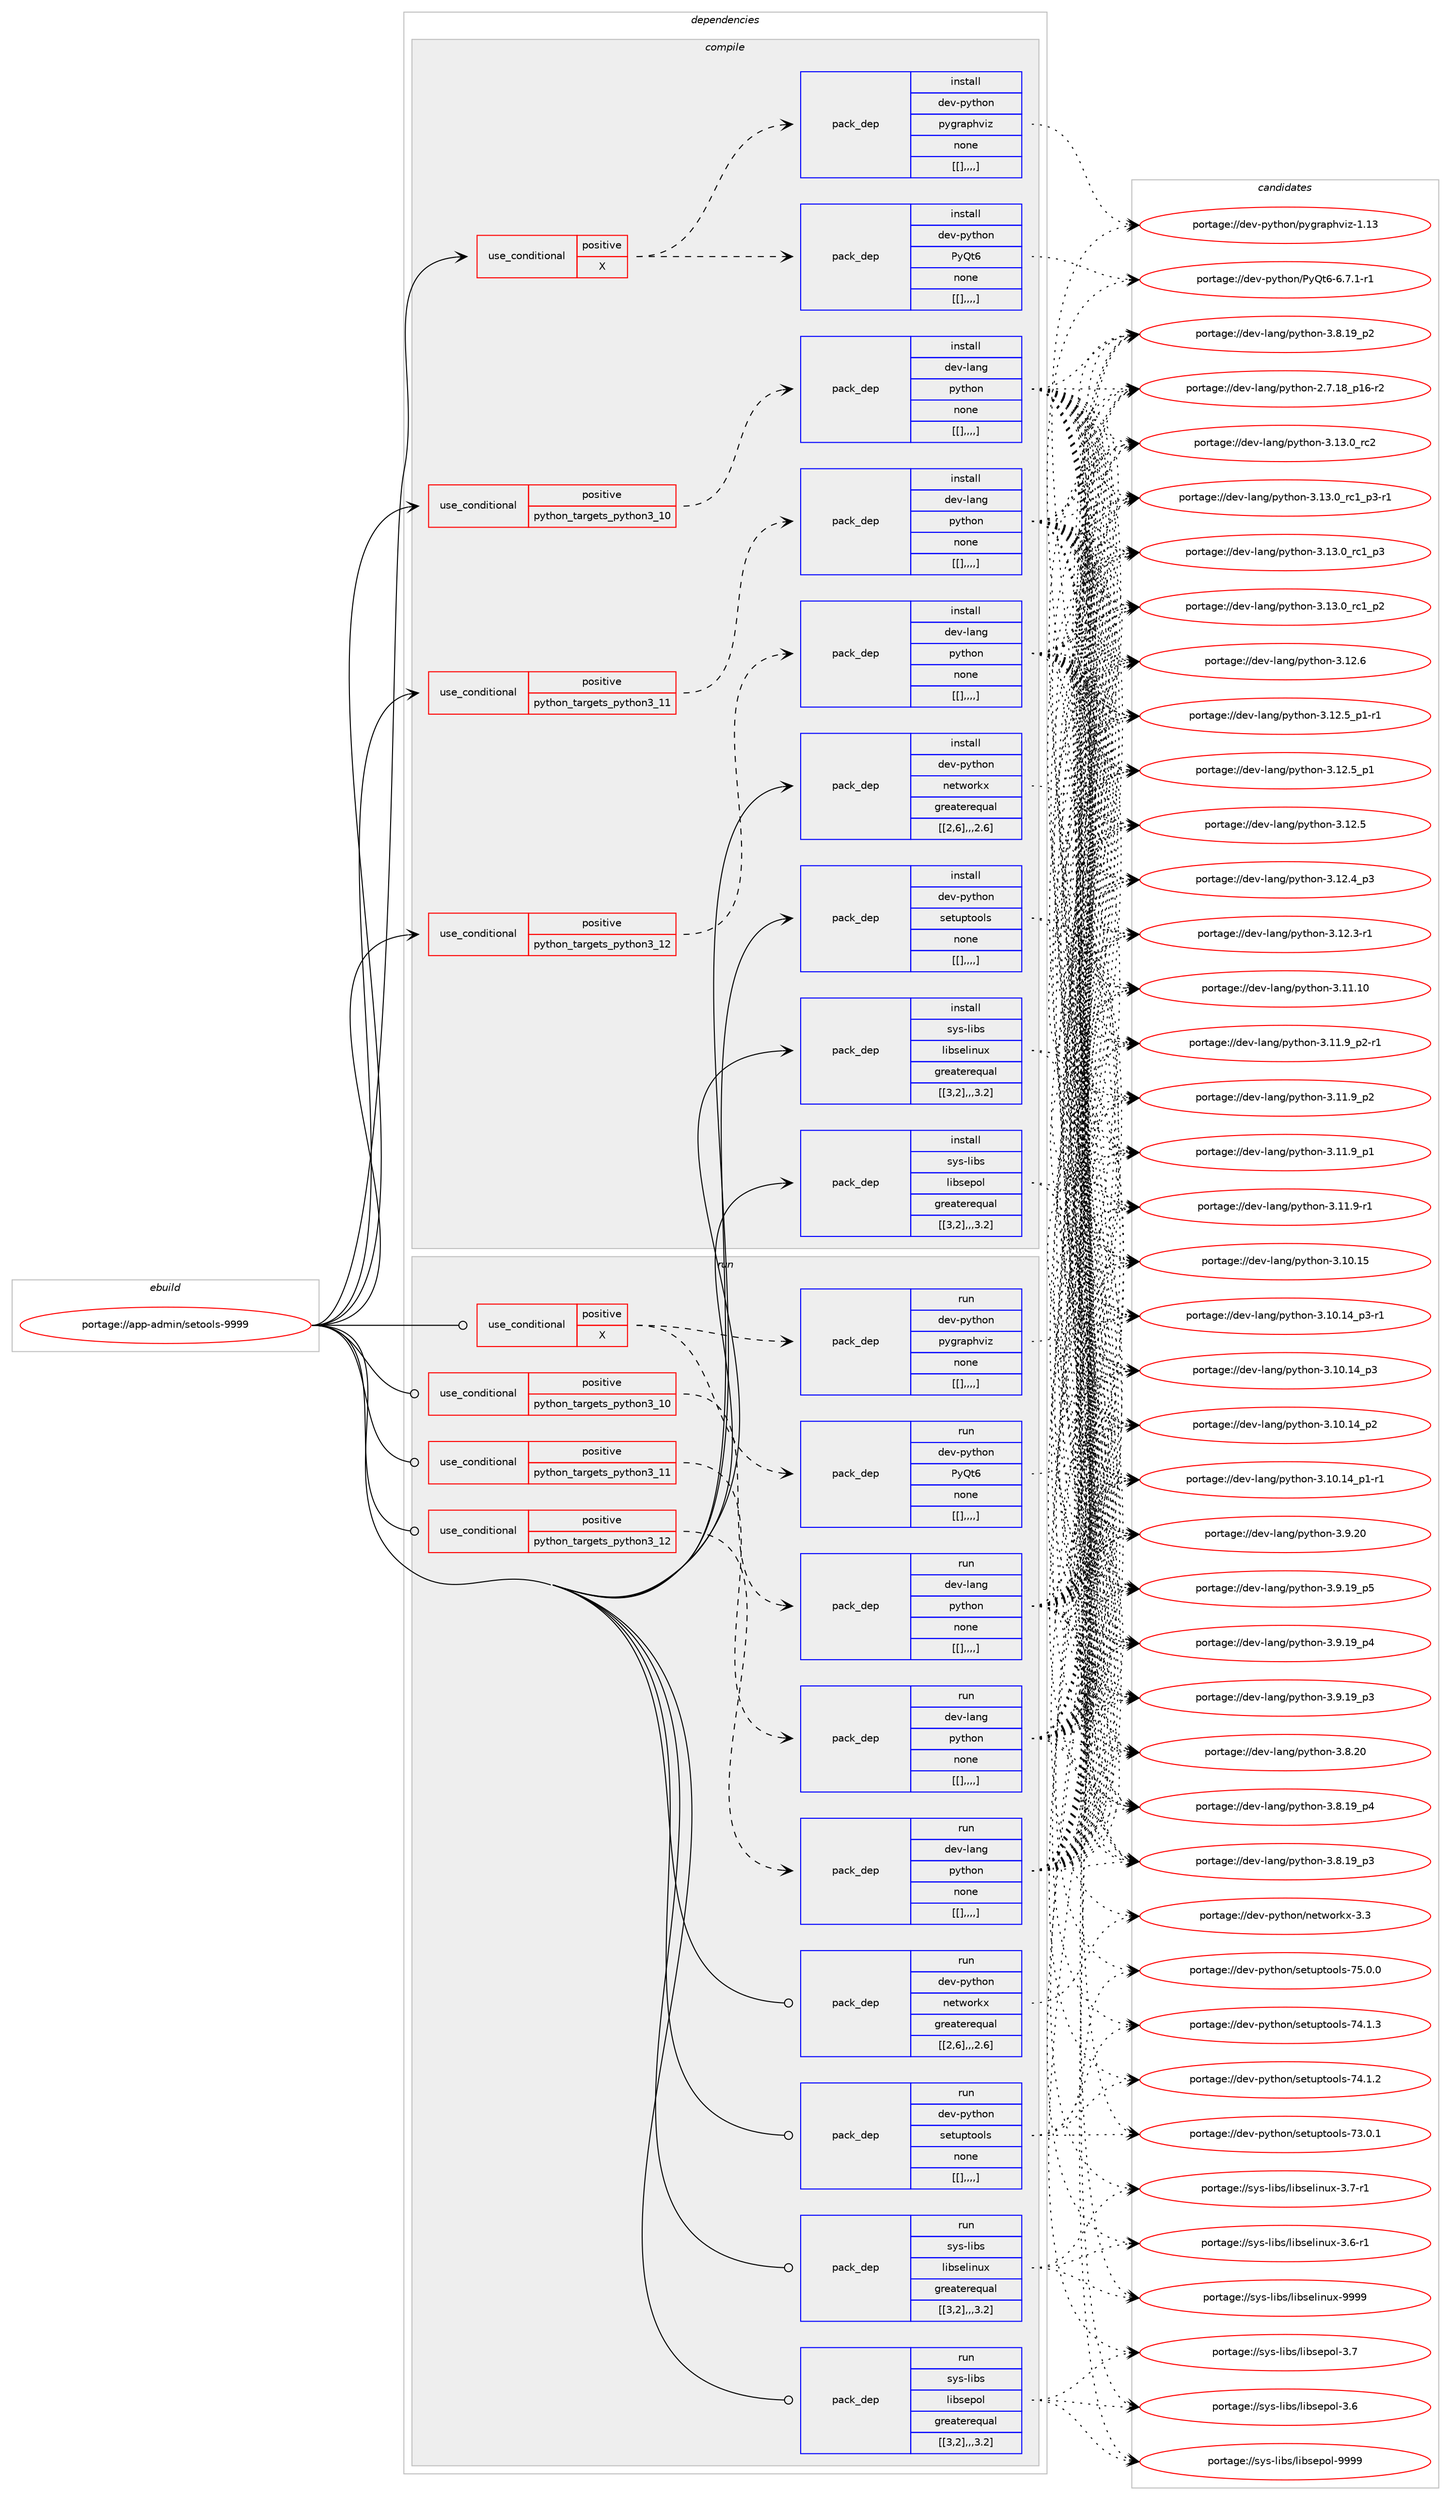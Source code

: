 digraph prolog {

# *************
# Graph options
# *************

newrank=true;
concentrate=true;
compound=true;
graph [rankdir=LR,fontname=Helvetica,fontsize=10,ranksep=1.5];#, ranksep=2.5, nodesep=0.2];
edge  [arrowhead=vee];
node  [fontname=Helvetica,fontsize=10];

# **********
# The ebuild
# **********

subgraph cluster_leftcol {
color=gray;
label=<<i>ebuild</i>>;
id [label="portage://app-admin/setools-9999", color=red, width=4, href="../app-admin/setools-9999.svg"];
}

# ****************
# The dependencies
# ****************

subgraph cluster_midcol {
color=gray;
label=<<i>dependencies</i>>;
subgraph cluster_compile {
fillcolor="#eeeeee";
style=filled;
label=<<i>compile</i>>;
subgraph cond1426 {
dependency5426 [label=<<TABLE BORDER="0" CELLBORDER="1" CELLSPACING="0" CELLPADDING="4"><TR><TD ROWSPAN="3" CELLPADDING="10">use_conditional</TD></TR><TR><TD>positive</TD></TR><TR><TD>X</TD></TR></TABLE>>, shape=none, color=red];
subgraph pack3981 {
dependency5427 [label=<<TABLE BORDER="0" CELLBORDER="1" CELLSPACING="0" CELLPADDING="4" WIDTH="220"><TR><TD ROWSPAN="6" CELLPADDING="30">pack_dep</TD></TR><TR><TD WIDTH="110">install</TD></TR><TR><TD>dev-python</TD></TR><TR><TD>PyQt6</TD></TR><TR><TD>none</TD></TR><TR><TD>[[],,,,]</TD></TR></TABLE>>, shape=none, color=blue];
}
dependency5426:e -> dependency5427:w [weight=20,style="dashed",arrowhead="vee"];
subgraph pack3982 {
dependency5428 [label=<<TABLE BORDER="0" CELLBORDER="1" CELLSPACING="0" CELLPADDING="4" WIDTH="220"><TR><TD ROWSPAN="6" CELLPADDING="30">pack_dep</TD></TR><TR><TD WIDTH="110">install</TD></TR><TR><TD>dev-python</TD></TR><TR><TD>pygraphviz</TD></TR><TR><TD>none</TD></TR><TR><TD>[[],,,,]</TD></TR></TABLE>>, shape=none, color=blue];
}
dependency5426:e -> dependency5428:w [weight=20,style="dashed",arrowhead="vee"];
}
id:e -> dependency5426:w [weight=20,style="solid",arrowhead="vee"];
subgraph cond1427 {
dependency5429 [label=<<TABLE BORDER="0" CELLBORDER="1" CELLSPACING="0" CELLPADDING="4"><TR><TD ROWSPAN="3" CELLPADDING="10">use_conditional</TD></TR><TR><TD>positive</TD></TR><TR><TD>python_targets_python3_10</TD></TR></TABLE>>, shape=none, color=red];
subgraph pack3983 {
dependency5430 [label=<<TABLE BORDER="0" CELLBORDER="1" CELLSPACING="0" CELLPADDING="4" WIDTH="220"><TR><TD ROWSPAN="6" CELLPADDING="30">pack_dep</TD></TR><TR><TD WIDTH="110">install</TD></TR><TR><TD>dev-lang</TD></TR><TR><TD>python</TD></TR><TR><TD>none</TD></TR><TR><TD>[[],,,,]</TD></TR></TABLE>>, shape=none, color=blue];
}
dependency5429:e -> dependency5430:w [weight=20,style="dashed",arrowhead="vee"];
}
id:e -> dependency5429:w [weight=20,style="solid",arrowhead="vee"];
subgraph cond1428 {
dependency5431 [label=<<TABLE BORDER="0" CELLBORDER="1" CELLSPACING="0" CELLPADDING="4"><TR><TD ROWSPAN="3" CELLPADDING="10">use_conditional</TD></TR><TR><TD>positive</TD></TR><TR><TD>python_targets_python3_11</TD></TR></TABLE>>, shape=none, color=red];
subgraph pack3984 {
dependency5432 [label=<<TABLE BORDER="0" CELLBORDER="1" CELLSPACING="0" CELLPADDING="4" WIDTH="220"><TR><TD ROWSPAN="6" CELLPADDING="30">pack_dep</TD></TR><TR><TD WIDTH="110">install</TD></TR><TR><TD>dev-lang</TD></TR><TR><TD>python</TD></TR><TR><TD>none</TD></TR><TR><TD>[[],,,,]</TD></TR></TABLE>>, shape=none, color=blue];
}
dependency5431:e -> dependency5432:w [weight=20,style="dashed",arrowhead="vee"];
}
id:e -> dependency5431:w [weight=20,style="solid",arrowhead="vee"];
subgraph cond1429 {
dependency5433 [label=<<TABLE BORDER="0" CELLBORDER="1" CELLSPACING="0" CELLPADDING="4"><TR><TD ROWSPAN="3" CELLPADDING="10">use_conditional</TD></TR><TR><TD>positive</TD></TR><TR><TD>python_targets_python3_12</TD></TR></TABLE>>, shape=none, color=red];
subgraph pack3985 {
dependency5434 [label=<<TABLE BORDER="0" CELLBORDER="1" CELLSPACING="0" CELLPADDING="4" WIDTH="220"><TR><TD ROWSPAN="6" CELLPADDING="30">pack_dep</TD></TR><TR><TD WIDTH="110">install</TD></TR><TR><TD>dev-lang</TD></TR><TR><TD>python</TD></TR><TR><TD>none</TD></TR><TR><TD>[[],,,,]</TD></TR></TABLE>>, shape=none, color=blue];
}
dependency5433:e -> dependency5434:w [weight=20,style="dashed",arrowhead="vee"];
}
id:e -> dependency5433:w [weight=20,style="solid",arrowhead="vee"];
subgraph pack3986 {
dependency5435 [label=<<TABLE BORDER="0" CELLBORDER="1" CELLSPACING="0" CELLPADDING="4" WIDTH="220"><TR><TD ROWSPAN="6" CELLPADDING="30">pack_dep</TD></TR><TR><TD WIDTH="110">install</TD></TR><TR><TD>dev-python</TD></TR><TR><TD>networkx</TD></TR><TR><TD>greaterequal</TD></TR><TR><TD>[[2,6],,,2.6]</TD></TR></TABLE>>, shape=none, color=blue];
}
id:e -> dependency5435:w [weight=20,style="solid",arrowhead="vee"];
subgraph pack3987 {
dependency5436 [label=<<TABLE BORDER="0" CELLBORDER="1" CELLSPACING="0" CELLPADDING="4" WIDTH="220"><TR><TD ROWSPAN="6" CELLPADDING="30">pack_dep</TD></TR><TR><TD WIDTH="110">install</TD></TR><TR><TD>dev-python</TD></TR><TR><TD>setuptools</TD></TR><TR><TD>none</TD></TR><TR><TD>[[],,,,]</TD></TR></TABLE>>, shape=none, color=blue];
}
id:e -> dependency5436:w [weight=20,style="solid",arrowhead="vee"];
subgraph pack3988 {
dependency5437 [label=<<TABLE BORDER="0" CELLBORDER="1" CELLSPACING="0" CELLPADDING="4" WIDTH="220"><TR><TD ROWSPAN="6" CELLPADDING="30">pack_dep</TD></TR><TR><TD WIDTH="110">install</TD></TR><TR><TD>sys-libs</TD></TR><TR><TD>libselinux</TD></TR><TR><TD>greaterequal</TD></TR><TR><TD>[[3,2],,,3.2]</TD></TR></TABLE>>, shape=none, color=blue];
}
id:e -> dependency5437:w [weight=20,style="solid",arrowhead="vee"];
subgraph pack3989 {
dependency5438 [label=<<TABLE BORDER="0" CELLBORDER="1" CELLSPACING="0" CELLPADDING="4" WIDTH="220"><TR><TD ROWSPAN="6" CELLPADDING="30">pack_dep</TD></TR><TR><TD WIDTH="110">install</TD></TR><TR><TD>sys-libs</TD></TR><TR><TD>libsepol</TD></TR><TR><TD>greaterequal</TD></TR><TR><TD>[[3,2],,,3.2]</TD></TR></TABLE>>, shape=none, color=blue];
}
id:e -> dependency5438:w [weight=20,style="solid",arrowhead="vee"];
}
subgraph cluster_compileandrun {
fillcolor="#eeeeee";
style=filled;
label=<<i>compile and run</i>>;
}
subgraph cluster_run {
fillcolor="#eeeeee";
style=filled;
label=<<i>run</i>>;
subgraph cond1430 {
dependency5439 [label=<<TABLE BORDER="0" CELLBORDER="1" CELLSPACING="0" CELLPADDING="4"><TR><TD ROWSPAN="3" CELLPADDING="10">use_conditional</TD></TR><TR><TD>positive</TD></TR><TR><TD>X</TD></TR></TABLE>>, shape=none, color=red];
subgraph pack3990 {
dependency5440 [label=<<TABLE BORDER="0" CELLBORDER="1" CELLSPACING="0" CELLPADDING="4" WIDTH="220"><TR><TD ROWSPAN="6" CELLPADDING="30">pack_dep</TD></TR><TR><TD WIDTH="110">run</TD></TR><TR><TD>dev-python</TD></TR><TR><TD>PyQt6</TD></TR><TR><TD>none</TD></TR><TR><TD>[[],,,,]</TD></TR></TABLE>>, shape=none, color=blue];
}
dependency5439:e -> dependency5440:w [weight=20,style="dashed",arrowhead="vee"];
subgraph pack3991 {
dependency5441 [label=<<TABLE BORDER="0" CELLBORDER="1" CELLSPACING="0" CELLPADDING="4" WIDTH="220"><TR><TD ROWSPAN="6" CELLPADDING="30">pack_dep</TD></TR><TR><TD WIDTH="110">run</TD></TR><TR><TD>dev-python</TD></TR><TR><TD>pygraphviz</TD></TR><TR><TD>none</TD></TR><TR><TD>[[],,,,]</TD></TR></TABLE>>, shape=none, color=blue];
}
dependency5439:e -> dependency5441:w [weight=20,style="dashed",arrowhead="vee"];
}
id:e -> dependency5439:w [weight=20,style="solid",arrowhead="odot"];
subgraph cond1431 {
dependency5442 [label=<<TABLE BORDER="0" CELLBORDER="1" CELLSPACING="0" CELLPADDING="4"><TR><TD ROWSPAN="3" CELLPADDING="10">use_conditional</TD></TR><TR><TD>positive</TD></TR><TR><TD>python_targets_python3_10</TD></TR></TABLE>>, shape=none, color=red];
subgraph pack3992 {
dependency5443 [label=<<TABLE BORDER="0" CELLBORDER="1" CELLSPACING="0" CELLPADDING="4" WIDTH="220"><TR><TD ROWSPAN="6" CELLPADDING="30">pack_dep</TD></TR><TR><TD WIDTH="110">run</TD></TR><TR><TD>dev-lang</TD></TR><TR><TD>python</TD></TR><TR><TD>none</TD></TR><TR><TD>[[],,,,]</TD></TR></TABLE>>, shape=none, color=blue];
}
dependency5442:e -> dependency5443:w [weight=20,style="dashed",arrowhead="vee"];
}
id:e -> dependency5442:w [weight=20,style="solid",arrowhead="odot"];
subgraph cond1432 {
dependency5444 [label=<<TABLE BORDER="0" CELLBORDER="1" CELLSPACING="0" CELLPADDING="4"><TR><TD ROWSPAN="3" CELLPADDING="10">use_conditional</TD></TR><TR><TD>positive</TD></TR><TR><TD>python_targets_python3_11</TD></TR></TABLE>>, shape=none, color=red];
subgraph pack3993 {
dependency5445 [label=<<TABLE BORDER="0" CELLBORDER="1" CELLSPACING="0" CELLPADDING="4" WIDTH="220"><TR><TD ROWSPAN="6" CELLPADDING="30">pack_dep</TD></TR><TR><TD WIDTH="110">run</TD></TR><TR><TD>dev-lang</TD></TR><TR><TD>python</TD></TR><TR><TD>none</TD></TR><TR><TD>[[],,,,]</TD></TR></TABLE>>, shape=none, color=blue];
}
dependency5444:e -> dependency5445:w [weight=20,style="dashed",arrowhead="vee"];
}
id:e -> dependency5444:w [weight=20,style="solid",arrowhead="odot"];
subgraph cond1433 {
dependency5446 [label=<<TABLE BORDER="0" CELLBORDER="1" CELLSPACING="0" CELLPADDING="4"><TR><TD ROWSPAN="3" CELLPADDING="10">use_conditional</TD></TR><TR><TD>positive</TD></TR><TR><TD>python_targets_python3_12</TD></TR></TABLE>>, shape=none, color=red];
subgraph pack3994 {
dependency5447 [label=<<TABLE BORDER="0" CELLBORDER="1" CELLSPACING="0" CELLPADDING="4" WIDTH="220"><TR><TD ROWSPAN="6" CELLPADDING="30">pack_dep</TD></TR><TR><TD WIDTH="110">run</TD></TR><TR><TD>dev-lang</TD></TR><TR><TD>python</TD></TR><TR><TD>none</TD></TR><TR><TD>[[],,,,]</TD></TR></TABLE>>, shape=none, color=blue];
}
dependency5446:e -> dependency5447:w [weight=20,style="dashed",arrowhead="vee"];
}
id:e -> dependency5446:w [weight=20,style="solid",arrowhead="odot"];
subgraph pack3995 {
dependency5448 [label=<<TABLE BORDER="0" CELLBORDER="1" CELLSPACING="0" CELLPADDING="4" WIDTH="220"><TR><TD ROWSPAN="6" CELLPADDING="30">pack_dep</TD></TR><TR><TD WIDTH="110">run</TD></TR><TR><TD>dev-python</TD></TR><TR><TD>networkx</TD></TR><TR><TD>greaterequal</TD></TR><TR><TD>[[2,6],,,2.6]</TD></TR></TABLE>>, shape=none, color=blue];
}
id:e -> dependency5448:w [weight=20,style="solid",arrowhead="odot"];
subgraph pack3996 {
dependency5449 [label=<<TABLE BORDER="0" CELLBORDER="1" CELLSPACING="0" CELLPADDING="4" WIDTH="220"><TR><TD ROWSPAN="6" CELLPADDING="30">pack_dep</TD></TR><TR><TD WIDTH="110">run</TD></TR><TR><TD>dev-python</TD></TR><TR><TD>setuptools</TD></TR><TR><TD>none</TD></TR><TR><TD>[[],,,,]</TD></TR></TABLE>>, shape=none, color=blue];
}
id:e -> dependency5449:w [weight=20,style="solid",arrowhead="odot"];
subgraph pack3997 {
dependency5450 [label=<<TABLE BORDER="0" CELLBORDER="1" CELLSPACING="0" CELLPADDING="4" WIDTH="220"><TR><TD ROWSPAN="6" CELLPADDING="30">pack_dep</TD></TR><TR><TD WIDTH="110">run</TD></TR><TR><TD>sys-libs</TD></TR><TR><TD>libselinux</TD></TR><TR><TD>greaterequal</TD></TR><TR><TD>[[3,2],,,3.2]</TD></TR></TABLE>>, shape=none, color=blue];
}
id:e -> dependency5450:w [weight=20,style="solid",arrowhead="odot"];
subgraph pack3998 {
dependency5451 [label=<<TABLE BORDER="0" CELLBORDER="1" CELLSPACING="0" CELLPADDING="4" WIDTH="220"><TR><TD ROWSPAN="6" CELLPADDING="30">pack_dep</TD></TR><TR><TD WIDTH="110">run</TD></TR><TR><TD>sys-libs</TD></TR><TR><TD>libsepol</TD></TR><TR><TD>greaterequal</TD></TR><TR><TD>[[3,2],,,3.2]</TD></TR></TABLE>>, shape=none, color=blue];
}
id:e -> dependency5451:w [weight=20,style="solid",arrowhead="odot"];
}
}

# **************
# The candidates
# **************

subgraph cluster_choices {
rank=same;
color=gray;
label=<<i>candidates</i>>;

subgraph choice3981 {
color=black;
nodesep=1;
choice10010111845112121116104111110478012181116544554465546494511449 [label="portage://dev-python/PyQt6-6.7.1-r1", color=red, width=4,href="../dev-python/PyQt6-6.7.1-r1.svg"];
dependency5427:e -> choice10010111845112121116104111110478012181116544554465546494511449:w [style=dotted,weight="100"];
}
subgraph choice3982 {
color=black;
nodesep=1;
choice1001011184511212111610411111047112121103114971121041181051224549464951 [label="portage://dev-python/pygraphviz-1.13", color=red, width=4,href="../dev-python/pygraphviz-1.13.svg"];
dependency5428:e -> choice1001011184511212111610411111047112121103114971121041181051224549464951:w [style=dotted,weight="100"];
}
subgraph choice3983 {
color=black;
nodesep=1;
choice10010111845108971101034711212111610411111045514649514648951149950 [label="portage://dev-lang/python-3.13.0_rc2", color=red, width=4,href="../dev-lang/python-3.13.0_rc2.svg"];
choice1001011184510897110103471121211161041111104551464951464895114994995112514511449 [label="portage://dev-lang/python-3.13.0_rc1_p3-r1", color=red, width=4,href="../dev-lang/python-3.13.0_rc1_p3-r1.svg"];
choice100101118451089711010347112121116104111110455146495146489511499499511251 [label="portage://dev-lang/python-3.13.0_rc1_p3", color=red, width=4,href="../dev-lang/python-3.13.0_rc1_p3.svg"];
choice100101118451089711010347112121116104111110455146495146489511499499511250 [label="portage://dev-lang/python-3.13.0_rc1_p2", color=red, width=4,href="../dev-lang/python-3.13.0_rc1_p2.svg"];
choice10010111845108971101034711212111610411111045514649504654 [label="portage://dev-lang/python-3.12.6", color=red, width=4,href="../dev-lang/python-3.12.6.svg"];
choice1001011184510897110103471121211161041111104551464950465395112494511449 [label="portage://dev-lang/python-3.12.5_p1-r1", color=red, width=4,href="../dev-lang/python-3.12.5_p1-r1.svg"];
choice100101118451089711010347112121116104111110455146495046539511249 [label="portage://dev-lang/python-3.12.5_p1", color=red, width=4,href="../dev-lang/python-3.12.5_p1.svg"];
choice10010111845108971101034711212111610411111045514649504653 [label="portage://dev-lang/python-3.12.5", color=red, width=4,href="../dev-lang/python-3.12.5.svg"];
choice100101118451089711010347112121116104111110455146495046529511251 [label="portage://dev-lang/python-3.12.4_p3", color=red, width=4,href="../dev-lang/python-3.12.4_p3.svg"];
choice100101118451089711010347112121116104111110455146495046514511449 [label="portage://dev-lang/python-3.12.3-r1", color=red, width=4,href="../dev-lang/python-3.12.3-r1.svg"];
choice1001011184510897110103471121211161041111104551464949464948 [label="portage://dev-lang/python-3.11.10", color=red, width=4,href="../dev-lang/python-3.11.10.svg"];
choice1001011184510897110103471121211161041111104551464949465795112504511449 [label="portage://dev-lang/python-3.11.9_p2-r1", color=red, width=4,href="../dev-lang/python-3.11.9_p2-r1.svg"];
choice100101118451089711010347112121116104111110455146494946579511250 [label="portage://dev-lang/python-3.11.9_p2", color=red, width=4,href="../dev-lang/python-3.11.9_p2.svg"];
choice100101118451089711010347112121116104111110455146494946579511249 [label="portage://dev-lang/python-3.11.9_p1", color=red, width=4,href="../dev-lang/python-3.11.9_p1.svg"];
choice100101118451089711010347112121116104111110455146494946574511449 [label="portage://dev-lang/python-3.11.9-r1", color=red, width=4,href="../dev-lang/python-3.11.9-r1.svg"];
choice1001011184510897110103471121211161041111104551464948464953 [label="portage://dev-lang/python-3.10.15", color=red, width=4,href="../dev-lang/python-3.10.15.svg"];
choice100101118451089711010347112121116104111110455146494846495295112514511449 [label="portage://dev-lang/python-3.10.14_p3-r1", color=red, width=4,href="../dev-lang/python-3.10.14_p3-r1.svg"];
choice10010111845108971101034711212111610411111045514649484649529511251 [label="portage://dev-lang/python-3.10.14_p3", color=red, width=4,href="../dev-lang/python-3.10.14_p3.svg"];
choice10010111845108971101034711212111610411111045514649484649529511250 [label="portage://dev-lang/python-3.10.14_p2", color=red, width=4,href="../dev-lang/python-3.10.14_p2.svg"];
choice100101118451089711010347112121116104111110455146494846495295112494511449 [label="portage://dev-lang/python-3.10.14_p1-r1", color=red, width=4,href="../dev-lang/python-3.10.14_p1-r1.svg"];
choice10010111845108971101034711212111610411111045514657465048 [label="portage://dev-lang/python-3.9.20", color=red, width=4,href="../dev-lang/python-3.9.20.svg"];
choice100101118451089711010347112121116104111110455146574649579511253 [label="portage://dev-lang/python-3.9.19_p5", color=red, width=4,href="../dev-lang/python-3.9.19_p5.svg"];
choice100101118451089711010347112121116104111110455146574649579511252 [label="portage://dev-lang/python-3.9.19_p4", color=red, width=4,href="../dev-lang/python-3.9.19_p4.svg"];
choice100101118451089711010347112121116104111110455146574649579511251 [label="portage://dev-lang/python-3.9.19_p3", color=red, width=4,href="../dev-lang/python-3.9.19_p3.svg"];
choice10010111845108971101034711212111610411111045514656465048 [label="portage://dev-lang/python-3.8.20", color=red, width=4,href="../dev-lang/python-3.8.20.svg"];
choice100101118451089711010347112121116104111110455146564649579511252 [label="portage://dev-lang/python-3.8.19_p4", color=red, width=4,href="../dev-lang/python-3.8.19_p4.svg"];
choice100101118451089711010347112121116104111110455146564649579511251 [label="portage://dev-lang/python-3.8.19_p3", color=red, width=4,href="../dev-lang/python-3.8.19_p3.svg"];
choice100101118451089711010347112121116104111110455146564649579511250 [label="portage://dev-lang/python-3.8.19_p2", color=red, width=4,href="../dev-lang/python-3.8.19_p2.svg"];
choice100101118451089711010347112121116104111110455046554649569511249544511450 [label="portage://dev-lang/python-2.7.18_p16-r2", color=red, width=4,href="../dev-lang/python-2.7.18_p16-r2.svg"];
dependency5430:e -> choice10010111845108971101034711212111610411111045514649514648951149950:w [style=dotted,weight="100"];
dependency5430:e -> choice1001011184510897110103471121211161041111104551464951464895114994995112514511449:w [style=dotted,weight="100"];
dependency5430:e -> choice100101118451089711010347112121116104111110455146495146489511499499511251:w [style=dotted,weight="100"];
dependency5430:e -> choice100101118451089711010347112121116104111110455146495146489511499499511250:w [style=dotted,weight="100"];
dependency5430:e -> choice10010111845108971101034711212111610411111045514649504654:w [style=dotted,weight="100"];
dependency5430:e -> choice1001011184510897110103471121211161041111104551464950465395112494511449:w [style=dotted,weight="100"];
dependency5430:e -> choice100101118451089711010347112121116104111110455146495046539511249:w [style=dotted,weight="100"];
dependency5430:e -> choice10010111845108971101034711212111610411111045514649504653:w [style=dotted,weight="100"];
dependency5430:e -> choice100101118451089711010347112121116104111110455146495046529511251:w [style=dotted,weight="100"];
dependency5430:e -> choice100101118451089711010347112121116104111110455146495046514511449:w [style=dotted,weight="100"];
dependency5430:e -> choice1001011184510897110103471121211161041111104551464949464948:w [style=dotted,weight="100"];
dependency5430:e -> choice1001011184510897110103471121211161041111104551464949465795112504511449:w [style=dotted,weight="100"];
dependency5430:e -> choice100101118451089711010347112121116104111110455146494946579511250:w [style=dotted,weight="100"];
dependency5430:e -> choice100101118451089711010347112121116104111110455146494946579511249:w [style=dotted,weight="100"];
dependency5430:e -> choice100101118451089711010347112121116104111110455146494946574511449:w [style=dotted,weight="100"];
dependency5430:e -> choice1001011184510897110103471121211161041111104551464948464953:w [style=dotted,weight="100"];
dependency5430:e -> choice100101118451089711010347112121116104111110455146494846495295112514511449:w [style=dotted,weight="100"];
dependency5430:e -> choice10010111845108971101034711212111610411111045514649484649529511251:w [style=dotted,weight="100"];
dependency5430:e -> choice10010111845108971101034711212111610411111045514649484649529511250:w [style=dotted,weight="100"];
dependency5430:e -> choice100101118451089711010347112121116104111110455146494846495295112494511449:w [style=dotted,weight="100"];
dependency5430:e -> choice10010111845108971101034711212111610411111045514657465048:w [style=dotted,weight="100"];
dependency5430:e -> choice100101118451089711010347112121116104111110455146574649579511253:w [style=dotted,weight="100"];
dependency5430:e -> choice100101118451089711010347112121116104111110455146574649579511252:w [style=dotted,weight="100"];
dependency5430:e -> choice100101118451089711010347112121116104111110455146574649579511251:w [style=dotted,weight="100"];
dependency5430:e -> choice10010111845108971101034711212111610411111045514656465048:w [style=dotted,weight="100"];
dependency5430:e -> choice100101118451089711010347112121116104111110455146564649579511252:w [style=dotted,weight="100"];
dependency5430:e -> choice100101118451089711010347112121116104111110455146564649579511251:w [style=dotted,weight="100"];
dependency5430:e -> choice100101118451089711010347112121116104111110455146564649579511250:w [style=dotted,weight="100"];
dependency5430:e -> choice100101118451089711010347112121116104111110455046554649569511249544511450:w [style=dotted,weight="100"];
}
subgraph choice3984 {
color=black;
nodesep=1;
choice10010111845108971101034711212111610411111045514649514648951149950 [label="portage://dev-lang/python-3.13.0_rc2", color=red, width=4,href="../dev-lang/python-3.13.0_rc2.svg"];
choice1001011184510897110103471121211161041111104551464951464895114994995112514511449 [label="portage://dev-lang/python-3.13.0_rc1_p3-r1", color=red, width=4,href="../dev-lang/python-3.13.0_rc1_p3-r1.svg"];
choice100101118451089711010347112121116104111110455146495146489511499499511251 [label="portage://dev-lang/python-3.13.0_rc1_p3", color=red, width=4,href="../dev-lang/python-3.13.0_rc1_p3.svg"];
choice100101118451089711010347112121116104111110455146495146489511499499511250 [label="portage://dev-lang/python-3.13.0_rc1_p2", color=red, width=4,href="../dev-lang/python-3.13.0_rc1_p2.svg"];
choice10010111845108971101034711212111610411111045514649504654 [label="portage://dev-lang/python-3.12.6", color=red, width=4,href="../dev-lang/python-3.12.6.svg"];
choice1001011184510897110103471121211161041111104551464950465395112494511449 [label="portage://dev-lang/python-3.12.5_p1-r1", color=red, width=4,href="../dev-lang/python-3.12.5_p1-r1.svg"];
choice100101118451089711010347112121116104111110455146495046539511249 [label="portage://dev-lang/python-3.12.5_p1", color=red, width=4,href="../dev-lang/python-3.12.5_p1.svg"];
choice10010111845108971101034711212111610411111045514649504653 [label="portage://dev-lang/python-3.12.5", color=red, width=4,href="../dev-lang/python-3.12.5.svg"];
choice100101118451089711010347112121116104111110455146495046529511251 [label="portage://dev-lang/python-3.12.4_p3", color=red, width=4,href="../dev-lang/python-3.12.4_p3.svg"];
choice100101118451089711010347112121116104111110455146495046514511449 [label="portage://dev-lang/python-3.12.3-r1", color=red, width=4,href="../dev-lang/python-3.12.3-r1.svg"];
choice1001011184510897110103471121211161041111104551464949464948 [label="portage://dev-lang/python-3.11.10", color=red, width=4,href="../dev-lang/python-3.11.10.svg"];
choice1001011184510897110103471121211161041111104551464949465795112504511449 [label="portage://dev-lang/python-3.11.9_p2-r1", color=red, width=4,href="../dev-lang/python-3.11.9_p2-r1.svg"];
choice100101118451089711010347112121116104111110455146494946579511250 [label="portage://dev-lang/python-3.11.9_p2", color=red, width=4,href="../dev-lang/python-3.11.9_p2.svg"];
choice100101118451089711010347112121116104111110455146494946579511249 [label="portage://dev-lang/python-3.11.9_p1", color=red, width=4,href="../dev-lang/python-3.11.9_p1.svg"];
choice100101118451089711010347112121116104111110455146494946574511449 [label="portage://dev-lang/python-3.11.9-r1", color=red, width=4,href="../dev-lang/python-3.11.9-r1.svg"];
choice1001011184510897110103471121211161041111104551464948464953 [label="portage://dev-lang/python-3.10.15", color=red, width=4,href="../dev-lang/python-3.10.15.svg"];
choice100101118451089711010347112121116104111110455146494846495295112514511449 [label="portage://dev-lang/python-3.10.14_p3-r1", color=red, width=4,href="../dev-lang/python-3.10.14_p3-r1.svg"];
choice10010111845108971101034711212111610411111045514649484649529511251 [label="portage://dev-lang/python-3.10.14_p3", color=red, width=4,href="../dev-lang/python-3.10.14_p3.svg"];
choice10010111845108971101034711212111610411111045514649484649529511250 [label="portage://dev-lang/python-3.10.14_p2", color=red, width=4,href="../dev-lang/python-3.10.14_p2.svg"];
choice100101118451089711010347112121116104111110455146494846495295112494511449 [label="portage://dev-lang/python-3.10.14_p1-r1", color=red, width=4,href="../dev-lang/python-3.10.14_p1-r1.svg"];
choice10010111845108971101034711212111610411111045514657465048 [label="portage://dev-lang/python-3.9.20", color=red, width=4,href="../dev-lang/python-3.9.20.svg"];
choice100101118451089711010347112121116104111110455146574649579511253 [label="portage://dev-lang/python-3.9.19_p5", color=red, width=4,href="../dev-lang/python-3.9.19_p5.svg"];
choice100101118451089711010347112121116104111110455146574649579511252 [label="portage://dev-lang/python-3.9.19_p4", color=red, width=4,href="../dev-lang/python-3.9.19_p4.svg"];
choice100101118451089711010347112121116104111110455146574649579511251 [label="portage://dev-lang/python-3.9.19_p3", color=red, width=4,href="../dev-lang/python-3.9.19_p3.svg"];
choice10010111845108971101034711212111610411111045514656465048 [label="portage://dev-lang/python-3.8.20", color=red, width=4,href="../dev-lang/python-3.8.20.svg"];
choice100101118451089711010347112121116104111110455146564649579511252 [label="portage://dev-lang/python-3.8.19_p4", color=red, width=4,href="../dev-lang/python-3.8.19_p4.svg"];
choice100101118451089711010347112121116104111110455146564649579511251 [label="portage://dev-lang/python-3.8.19_p3", color=red, width=4,href="../dev-lang/python-3.8.19_p3.svg"];
choice100101118451089711010347112121116104111110455146564649579511250 [label="portage://dev-lang/python-3.8.19_p2", color=red, width=4,href="../dev-lang/python-3.8.19_p2.svg"];
choice100101118451089711010347112121116104111110455046554649569511249544511450 [label="portage://dev-lang/python-2.7.18_p16-r2", color=red, width=4,href="../dev-lang/python-2.7.18_p16-r2.svg"];
dependency5432:e -> choice10010111845108971101034711212111610411111045514649514648951149950:w [style=dotted,weight="100"];
dependency5432:e -> choice1001011184510897110103471121211161041111104551464951464895114994995112514511449:w [style=dotted,weight="100"];
dependency5432:e -> choice100101118451089711010347112121116104111110455146495146489511499499511251:w [style=dotted,weight="100"];
dependency5432:e -> choice100101118451089711010347112121116104111110455146495146489511499499511250:w [style=dotted,weight="100"];
dependency5432:e -> choice10010111845108971101034711212111610411111045514649504654:w [style=dotted,weight="100"];
dependency5432:e -> choice1001011184510897110103471121211161041111104551464950465395112494511449:w [style=dotted,weight="100"];
dependency5432:e -> choice100101118451089711010347112121116104111110455146495046539511249:w [style=dotted,weight="100"];
dependency5432:e -> choice10010111845108971101034711212111610411111045514649504653:w [style=dotted,weight="100"];
dependency5432:e -> choice100101118451089711010347112121116104111110455146495046529511251:w [style=dotted,weight="100"];
dependency5432:e -> choice100101118451089711010347112121116104111110455146495046514511449:w [style=dotted,weight="100"];
dependency5432:e -> choice1001011184510897110103471121211161041111104551464949464948:w [style=dotted,weight="100"];
dependency5432:e -> choice1001011184510897110103471121211161041111104551464949465795112504511449:w [style=dotted,weight="100"];
dependency5432:e -> choice100101118451089711010347112121116104111110455146494946579511250:w [style=dotted,weight="100"];
dependency5432:e -> choice100101118451089711010347112121116104111110455146494946579511249:w [style=dotted,weight="100"];
dependency5432:e -> choice100101118451089711010347112121116104111110455146494946574511449:w [style=dotted,weight="100"];
dependency5432:e -> choice1001011184510897110103471121211161041111104551464948464953:w [style=dotted,weight="100"];
dependency5432:e -> choice100101118451089711010347112121116104111110455146494846495295112514511449:w [style=dotted,weight="100"];
dependency5432:e -> choice10010111845108971101034711212111610411111045514649484649529511251:w [style=dotted,weight="100"];
dependency5432:e -> choice10010111845108971101034711212111610411111045514649484649529511250:w [style=dotted,weight="100"];
dependency5432:e -> choice100101118451089711010347112121116104111110455146494846495295112494511449:w [style=dotted,weight="100"];
dependency5432:e -> choice10010111845108971101034711212111610411111045514657465048:w [style=dotted,weight="100"];
dependency5432:e -> choice100101118451089711010347112121116104111110455146574649579511253:w [style=dotted,weight="100"];
dependency5432:e -> choice100101118451089711010347112121116104111110455146574649579511252:w [style=dotted,weight="100"];
dependency5432:e -> choice100101118451089711010347112121116104111110455146574649579511251:w [style=dotted,weight="100"];
dependency5432:e -> choice10010111845108971101034711212111610411111045514656465048:w [style=dotted,weight="100"];
dependency5432:e -> choice100101118451089711010347112121116104111110455146564649579511252:w [style=dotted,weight="100"];
dependency5432:e -> choice100101118451089711010347112121116104111110455146564649579511251:w [style=dotted,weight="100"];
dependency5432:e -> choice100101118451089711010347112121116104111110455146564649579511250:w [style=dotted,weight="100"];
dependency5432:e -> choice100101118451089711010347112121116104111110455046554649569511249544511450:w [style=dotted,weight="100"];
}
subgraph choice3985 {
color=black;
nodesep=1;
choice10010111845108971101034711212111610411111045514649514648951149950 [label="portage://dev-lang/python-3.13.0_rc2", color=red, width=4,href="../dev-lang/python-3.13.0_rc2.svg"];
choice1001011184510897110103471121211161041111104551464951464895114994995112514511449 [label="portage://dev-lang/python-3.13.0_rc1_p3-r1", color=red, width=4,href="../dev-lang/python-3.13.0_rc1_p3-r1.svg"];
choice100101118451089711010347112121116104111110455146495146489511499499511251 [label="portage://dev-lang/python-3.13.0_rc1_p3", color=red, width=4,href="../dev-lang/python-3.13.0_rc1_p3.svg"];
choice100101118451089711010347112121116104111110455146495146489511499499511250 [label="portage://dev-lang/python-3.13.0_rc1_p2", color=red, width=4,href="../dev-lang/python-3.13.0_rc1_p2.svg"];
choice10010111845108971101034711212111610411111045514649504654 [label="portage://dev-lang/python-3.12.6", color=red, width=4,href="../dev-lang/python-3.12.6.svg"];
choice1001011184510897110103471121211161041111104551464950465395112494511449 [label="portage://dev-lang/python-3.12.5_p1-r1", color=red, width=4,href="../dev-lang/python-3.12.5_p1-r1.svg"];
choice100101118451089711010347112121116104111110455146495046539511249 [label="portage://dev-lang/python-3.12.5_p1", color=red, width=4,href="../dev-lang/python-3.12.5_p1.svg"];
choice10010111845108971101034711212111610411111045514649504653 [label="portage://dev-lang/python-3.12.5", color=red, width=4,href="../dev-lang/python-3.12.5.svg"];
choice100101118451089711010347112121116104111110455146495046529511251 [label="portage://dev-lang/python-3.12.4_p3", color=red, width=4,href="../dev-lang/python-3.12.4_p3.svg"];
choice100101118451089711010347112121116104111110455146495046514511449 [label="portage://dev-lang/python-3.12.3-r1", color=red, width=4,href="../dev-lang/python-3.12.3-r1.svg"];
choice1001011184510897110103471121211161041111104551464949464948 [label="portage://dev-lang/python-3.11.10", color=red, width=4,href="../dev-lang/python-3.11.10.svg"];
choice1001011184510897110103471121211161041111104551464949465795112504511449 [label="portage://dev-lang/python-3.11.9_p2-r1", color=red, width=4,href="../dev-lang/python-3.11.9_p2-r1.svg"];
choice100101118451089711010347112121116104111110455146494946579511250 [label="portage://dev-lang/python-3.11.9_p2", color=red, width=4,href="../dev-lang/python-3.11.9_p2.svg"];
choice100101118451089711010347112121116104111110455146494946579511249 [label="portage://dev-lang/python-3.11.9_p1", color=red, width=4,href="../dev-lang/python-3.11.9_p1.svg"];
choice100101118451089711010347112121116104111110455146494946574511449 [label="portage://dev-lang/python-3.11.9-r1", color=red, width=4,href="../dev-lang/python-3.11.9-r1.svg"];
choice1001011184510897110103471121211161041111104551464948464953 [label="portage://dev-lang/python-3.10.15", color=red, width=4,href="../dev-lang/python-3.10.15.svg"];
choice100101118451089711010347112121116104111110455146494846495295112514511449 [label="portage://dev-lang/python-3.10.14_p3-r1", color=red, width=4,href="../dev-lang/python-3.10.14_p3-r1.svg"];
choice10010111845108971101034711212111610411111045514649484649529511251 [label="portage://dev-lang/python-3.10.14_p3", color=red, width=4,href="../dev-lang/python-3.10.14_p3.svg"];
choice10010111845108971101034711212111610411111045514649484649529511250 [label="portage://dev-lang/python-3.10.14_p2", color=red, width=4,href="../dev-lang/python-3.10.14_p2.svg"];
choice100101118451089711010347112121116104111110455146494846495295112494511449 [label="portage://dev-lang/python-3.10.14_p1-r1", color=red, width=4,href="../dev-lang/python-3.10.14_p1-r1.svg"];
choice10010111845108971101034711212111610411111045514657465048 [label="portage://dev-lang/python-3.9.20", color=red, width=4,href="../dev-lang/python-3.9.20.svg"];
choice100101118451089711010347112121116104111110455146574649579511253 [label="portage://dev-lang/python-3.9.19_p5", color=red, width=4,href="../dev-lang/python-3.9.19_p5.svg"];
choice100101118451089711010347112121116104111110455146574649579511252 [label="portage://dev-lang/python-3.9.19_p4", color=red, width=4,href="../dev-lang/python-3.9.19_p4.svg"];
choice100101118451089711010347112121116104111110455146574649579511251 [label="portage://dev-lang/python-3.9.19_p3", color=red, width=4,href="../dev-lang/python-3.9.19_p3.svg"];
choice10010111845108971101034711212111610411111045514656465048 [label="portage://dev-lang/python-3.8.20", color=red, width=4,href="../dev-lang/python-3.8.20.svg"];
choice100101118451089711010347112121116104111110455146564649579511252 [label="portage://dev-lang/python-3.8.19_p4", color=red, width=4,href="../dev-lang/python-3.8.19_p4.svg"];
choice100101118451089711010347112121116104111110455146564649579511251 [label="portage://dev-lang/python-3.8.19_p3", color=red, width=4,href="../dev-lang/python-3.8.19_p3.svg"];
choice100101118451089711010347112121116104111110455146564649579511250 [label="portage://dev-lang/python-3.8.19_p2", color=red, width=4,href="../dev-lang/python-3.8.19_p2.svg"];
choice100101118451089711010347112121116104111110455046554649569511249544511450 [label="portage://dev-lang/python-2.7.18_p16-r2", color=red, width=4,href="../dev-lang/python-2.7.18_p16-r2.svg"];
dependency5434:e -> choice10010111845108971101034711212111610411111045514649514648951149950:w [style=dotted,weight="100"];
dependency5434:e -> choice1001011184510897110103471121211161041111104551464951464895114994995112514511449:w [style=dotted,weight="100"];
dependency5434:e -> choice100101118451089711010347112121116104111110455146495146489511499499511251:w [style=dotted,weight="100"];
dependency5434:e -> choice100101118451089711010347112121116104111110455146495146489511499499511250:w [style=dotted,weight="100"];
dependency5434:e -> choice10010111845108971101034711212111610411111045514649504654:w [style=dotted,weight="100"];
dependency5434:e -> choice1001011184510897110103471121211161041111104551464950465395112494511449:w [style=dotted,weight="100"];
dependency5434:e -> choice100101118451089711010347112121116104111110455146495046539511249:w [style=dotted,weight="100"];
dependency5434:e -> choice10010111845108971101034711212111610411111045514649504653:w [style=dotted,weight="100"];
dependency5434:e -> choice100101118451089711010347112121116104111110455146495046529511251:w [style=dotted,weight="100"];
dependency5434:e -> choice100101118451089711010347112121116104111110455146495046514511449:w [style=dotted,weight="100"];
dependency5434:e -> choice1001011184510897110103471121211161041111104551464949464948:w [style=dotted,weight="100"];
dependency5434:e -> choice1001011184510897110103471121211161041111104551464949465795112504511449:w [style=dotted,weight="100"];
dependency5434:e -> choice100101118451089711010347112121116104111110455146494946579511250:w [style=dotted,weight="100"];
dependency5434:e -> choice100101118451089711010347112121116104111110455146494946579511249:w [style=dotted,weight="100"];
dependency5434:e -> choice100101118451089711010347112121116104111110455146494946574511449:w [style=dotted,weight="100"];
dependency5434:e -> choice1001011184510897110103471121211161041111104551464948464953:w [style=dotted,weight="100"];
dependency5434:e -> choice100101118451089711010347112121116104111110455146494846495295112514511449:w [style=dotted,weight="100"];
dependency5434:e -> choice10010111845108971101034711212111610411111045514649484649529511251:w [style=dotted,weight="100"];
dependency5434:e -> choice10010111845108971101034711212111610411111045514649484649529511250:w [style=dotted,weight="100"];
dependency5434:e -> choice100101118451089711010347112121116104111110455146494846495295112494511449:w [style=dotted,weight="100"];
dependency5434:e -> choice10010111845108971101034711212111610411111045514657465048:w [style=dotted,weight="100"];
dependency5434:e -> choice100101118451089711010347112121116104111110455146574649579511253:w [style=dotted,weight="100"];
dependency5434:e -> choice100101118451089711010347112121116104111110455146574649579511252:w [style=dotted,weight="100"];
dependency5434:e -> choice100101118451089711010347112121116104111110455146574649579511251:w [style=dotted,weight="100"];
dependency5434:e -> choice10010111845108971101034711212111610411111045514656465048:w [style=dotted,weight="100"];
dependency5434:e -> choice100101118451089711010347112121116104111110455146564649579511252:w [style=dotted,weight="100"];
dependency5434:e -> choice100101118451089711010347112121116104111110455146564649579511251:w [style=dotted,weight="100"];
dependency5434:e -> choice100101118451089711010347112121116104111110455146564649579511250:w [style=dotted,weight="100"];
dependency5434:e -> choice100101118451089711010347112121116104111110455046554649569511249544511450:w [style=dotted,weight="100"];
}
subgraph choice3986 {
color=black;
nodesep=1;
choice100101118451121211161041111104711010111611911111410712045514651 [label="portage://dev-python/networkx-3.3", color=red, width=4,href="../dev-python/networkx-3.3.svg"];
dependency5435:e -> choice100101118451121211161041111104711010111611911111410712045514651:w [style=dotted,weight="100"];
}
subgraph choice3987 {
color=black;
nodesep=1;
choice100101118451121211161041111104711510111611711211611111110811545555346484648 [label="portage://dev-python/setuptools-75.0.0", color=red, width=4,href="../dev-python/setuptools-75.0.0.svg"];
choice100101118451121211161041111104711510111611711211611111110811545555246494651 [label="portage://dev-python/setuptools-74.1.3", color=red, width=4,href="../dev-python/setuptools-74.1.3.svg"];
choice100101118451121211161041111104711510111611711211611111110811545555246494650 [label="portage://dev-python/setuptools-74.1.2", color=red, width=4,href="../dev-python/setuptools-74.1.2.svg"];
choice100101118451121211161041111104711510111611711211611111110811545555146484649 [label="portage://dev-python/setuptools-73.0.1", color=red, width=4,href="../dev-python/setuptools-73.0.1.svg"];
dependency5436:e -> choice100101118451121211161041111104711510111611711211611111110811545555346484648:w [style=dotted,weight="100"];
dependency5436:e -> choice100101118451121211161041111104711510111611711211611111110811545555246494651:w [style=dotted,weight="100"];
dependency5436:e -> choice100101118451121211161041111104711510111611711211611111110811545555246494650:w [style=dotted,weight="100"];
dependency5436:e -> choice100101118451121211161041111104711510111611711211611111110811545555146484649:w [style=dotted,weight="100"];
}
subgraph choice3988 {
color=black;
nodesep=1;
choice115121115451081059811547108105981151011081051101171204557575757 [label="portage://sys-libs/libselinux-9999", color=red, width=4,href="../sys-libs/libselinux-9999.svg"];
choice11512111545108105981154710810598115101108105110117120455146554511449 [label="portage://sys-libs/libselinux-3.7-r1", color=red, width=4,href="../sys-libs/libselinux-3.7-r1.svg"];
choice11512111545108105981154710810598115101108105110117120455146544511449 [label="portage://sys-libs/libselinux-3.6-r1", color=red, width=4,href="../sys-libs/libselinux-3.6-r1.svg"];
dependency5437:e -> choice115121115451081059811547108105981151011081051101171204557575757:w [style=dotted,weight="100"];
dependency5437:e -> choice11512111545108105981154710810598115101108105110117120455146554511449:w [style=dotted,weight="100"];
dependency5437:e -> choice11512111545108105981154710810598115101108105110117120455146544511449:w [style=dotted,weight="100"];
}
subgraph choice3989 {
color=black;
nodesep=1;
choice115121115451081059811547108105981151011121111084557575757 [label="portage://sys-libs/libsepol-9999", color=red, width=4,href="../sys-libs/libsepol-9999.svg"];
choice1151211154510810598115471081059811510111211110845514655 [label="portage://sys-libs/libsepol-3.7", color=red, width=4,href="../sys-libs/libsepol-3.7.svg"];
choice1151211154510810598115471081059811510111211110845514654 [label="portage://sys-libs/libsepol-3.6", color=red, width=4,href="../sys-libs/libsepol-3.6.svg"];
dependency5438:e -> choice115121115451081059811547108105981151011121111084557575757:w [style=dotted,weight="100"];
dependency5438:e -> choice1151211154510810598115471081059811510111211110845514655:w [style=dotted,weight="100"];
dependency5438:e -> choice1151211154510810598115471081059811510111211110845514654:w [style=dotted,weight="100"];
}
subgraph choice3990 {
color=black;
nodesep=1;
choice10010111845112121116104111110478012181116544554465546494511449 [label="portage://dev-python/PyQt6-6.7.1-r1", color=red, width=4,href="../dev-python/PyQt6-6.7.1-r1.svg"];
dependency5440:e -> choice10010111845112121116104111110478012181116544554465546494511449:w [style=dotted,weight="100"];
}
subgraph choice3991 {
color=black;
nodesep=1;
choice1001011184511212111610411111047112121103114971121041181051224549464951 [label="portage://dev-python/pygraphviz-1.13", color=red, width=4,href="../dev-python/pygraphviz-1.13.svg"];
dependency5441:e -> choice1001011184511212111610411111047112121103114971121041181051224549464951:w [style=dotted,weight="100"];
}
subgraph choice3992 {
color=black;
nodesep=1;
choice10010111845108971101034711212111610411111045514649514648951149950 [label="portage://dev-lang/python-3.13.0_rc2", color=red, width=4,href="../dev-lang/python-3.13.0_rc2.svg"];
choice1001011184510897110103471121211161041111104551464951464895114994995112514511449 [label="portage://dev-lang/python-3.13.0_rc1_p3-r1", color=red, width=4,href="../dev-lang/python-3.13.0_rc1_p3-r1.svg"];
choice100101118451089711010347112121116104111110455146495146489511499499511251 [label="portage://dev-lang/python-3.13.0_rc1_p3", color=red, width=4,href="../dev-lang/python-3.13.0_rc1_p3.svg"];
choice100101118451089711010347112121116104111110455146495146489511499499511250 [label="portage://dev-lang/python-3.13.0_rc1_p2", color=red, width=4,href="../dev-lang/python-3.13.0_rc1_p2.svg"];
choice10010111845108971101034711212111610411111045514649504654 [label="portage://dev-lang/python-3.12.6", color=red, width=4,href="../dev-lang/python-3.12.6.svg"];
choice1001011184510897110103471121211161041111104551464950465395112494511449 [label="portage://dev-lang/python-3.12.5_p1-r1", color=red, width=4,href="../dev-lang/python-3.12.5_p1-r1.svg"];
choice100101118451089711010347112121116104111110455146495046539511249 [label="portage://dev-lang/python-3.12.5_p1", color=red, width=4,href="../dev-lang/python-3.12.5_p1.svg"];
choice10010111845108971101034711212111610411111045514649504653 [label="portage://dev-lang/python-3.12.5", color=red, width=4,href="../dev-lang/python-3.12.5.svg"];
choice100101118451089711010347112121116104111110455146495046529511251 [label="portage://dev-lang/python-3.12.4_p3", color=red, width=4,href="../dev-lang/python-3.12.4_p3.svg"];
choice100101118451089711010347112121116104111110455146495046514511449 [label="portage://dev-lang/python-3.12.3-r1", color=red, width=4,href="../dev-lang/python-3.12.3-r1.svg"];
choice1001011184510897110103471121211161041111104551464949464948 [label="portage://dev-lang/python-3.11.10", color=red, width=4,href="../dev-lang/python-3.11.10.svg"];
choice1001011184510897110103471121211161041111104551464949465795112504511449 [label="portage://dev-lang/python-3.11.9_p2-r1", color=red, width=4,href="../dev-lang/python-3.11.9_p2-r1.svg"];
choice100101118451089711010347112121116104111110455146494946579511250 [label="portage://dev-lang/python-3.11.9_p2", color=red, width=4,href="../dev-lang/python-3.11.9_p2.svg"];
choice100101118451089711010347112121116104111110455146494946579511249 [label="portage://dev-lang/python-3.11.9_p1", color=red, width=4,href="../dev-lang/python-3.11.9_p1.svg"];
choice100101118451089711010347112121116104111110455146494946574511449 [label="portage://dev-lang/python-3.11.9-r1", color=red, width=4,href="../dev-lang/python-3.11.9-r1.svg"];
choice1001011184510897110103471121211161041111104551464948464953 [label="portage://dev-lang/python-3.10.15", color=red, width=4,href="../dev-lang/python-3.10.15.svg"];
choice100101118451089711010347112121116104111110455146494846495295112514511449 [label="portage://dev-lang/python-3.10.14_p3-r1", color=red, width=4,href="../dev-lang/python-3.10.14_p3-r1.svg"];
choice10010111845108971101034711212111610411111045514649484649529511251 [label="portage://dev-lang/python-3.10.14_p3", color=red, width=4,href="../dev-lang/python-3.10.14_p3.svg"];
choice10010111845108971101034711212111610411111045514649484649529511250 [label="portage://dev-lang/python-3.10.14_p2", color=red, width=4,href="../dev-lang/python-3.10.14_p2.svg"];
choice100101118451089711010347112121116104111110455146494846495295112494511449 [label="portage://dev-lang/python-3.10.14_p1-r1", color=red, width=4,href="../dev-lang/python-3.10.14_p1-r1.svg"];
choice10010111845108971101034711212111610411111045514657465048 [label="portage://dev-lang/python-3.9.20", color=red, width=4,href="../dev-lang/python-3.9.20.svg"];
choice100101118451089711010347112121116104111110455146574649579511253 [label="portage://dev-lang/python-3.9.19_p5", color=red, width=4,href="../dev-lang/python-3.9.19_p5.svg"];
choice100101118451089711010347112121116104111110455146574649579511252 [label="portage://dev-lang/python-3.9.19_p4", color=red, width=4,href="../dev-lang/python-3.9.19_p4.svg"];
choice100101118451089711010347112121116104111110455146574649579511251 [label="portage://dev-lang/python-3.9.19_p3", color=red, width=4,href="../dev-lang/python-3.9.19_p3.svg"];
choice10010111845108971101034711212111610411111045514656465048 [label="portage://dev-lang/python-3.8.20", color=red, width=4,href="../dev-lang/python-3.8.20.svg"];
choice100101118451089711010347112121116104111110455146564649579511252 [label="portage://dev-lang/python-3.8.19_p4", color=red, width=4,href="../dev-lang/python-3.8.19_p4.svg"];
choice100101118451089711010347112121116104111110455146564649579511251 [label="portage://dev-lang/python-3.8.19_p3", color=red, width=4,href="../dev-lang/python-3.8.19_p3.svg"];
choice100101118451089711010347112121116104111110455146564649579511250 [label="portage://dev-lang/python-3.8.19_p2", color=red, width=4,href="../dev-lang/python-3.8.19_p2.svg"];
choice100101118451089711010347112121116104111110455046554649569511249544511450 [label="portage://dev-lang/python-2.7.18_p16-r2", color=red, width=4,href="../dev-lang/python-2.7.18_p16-r2.svg"];
dependency5443:e -> choice10010111845108971101034711212111610411111045514649514648951149950:w [style=dotted,weight="100"];
dependency5443:e -> choice1001011184510897110103471121211161041111104551464951464895114994995112514511449:w [style=dotted,weight="100"];
dependency5443:e -> choice100101118451089711010347112121116104111110455146495146489511499499511251:w [style=dotted,weight="100"];
dependency5443:e -> choice100101118451089711010347112121116104111110455146495146489511499499511250:w [style=dotted,weight="100"];
dependency5443:e -> choice10010111845108971101034711212111610411111045514649504654:w [style=dotted,weight="100"];
dependency5443:e -> choice1001011184510897110103471121211161041111104551464950465395112494511449:w [style=dotted,weight="100"];
dependency5443:e -> choice100101118451089711010347112121116104111110455146495046539511249:w [style=dotted,weight="100"];
dependency5443:e -> choice10010111845108971101034711212111610411111045514649504653:w [style=dotted,weight="100"];
dependency5443:e -> choice100101118451089711010347112121116104111110455146495046529511251:w [style=dotted,weight="100"];
dependency5443:e -> choice100101118451089711010347112121116104111110455146495046514511449:w [style=dotted,weight="100"];
dependency5443:e -> choice1001011184510897110103471121211161041111104551464949464948:w [style=dotted,weight="100"];
dependency5443:e -> choice1001011184510897110103471121211161041111104551464949465795112504511449:w [style=dotted,weight="100"];
dependency5443:e -> choice100101118451089711010347112121116104111110455146494946579511250:w [style=dotted,weight="100"];
dependency5443:e -> choice100101118451089711010347112121116104111110455146494946579511249:w [style=dotted,weight="100"];
dependency5443:e -> choice100101118451089711010347112121116104111110455146494946574511449:w [style=dotted,weight="100"];
dependency5443:e -> choice1001011184510897110103471121211161041111104551464948464953:w [style=dotted,weight="100"];
dependency5443:e -> choice100101118451089711010347112121116104111110455146494846495295112514511449:w [style=dotted,weight="100"];
dependency5443:e -> choice10010111845108971101034711212111610411111045514649484649529511251:w [style=dotted,weight="100"];
dependency5443:e -> choice10010111845108971101034711212111610411111045514649484649529511250:w [style=dotted,weight="100"];
dependency5443:e -> choice100101118451089711010347112121116104111110455146494846495295112494511449:w [style=dotted,weight="100"];
dependency5443:e -> choice10010111845108971101034711212111610411111045514657465048:w [style=dotted,weight="100"];
dependency5443:e -> choice100101118451089711010347112121116104111110455146574649579511253:w [style=dotted,weight="100"];
dependency5443:e -> choice100101118451089711010347112121116104111110455146574649579511252:w [style=dotted,weight="100"];
dependency5443:e -> choice100101118451089711010347112121116104111110455146574649579511251:w [style=dotted,weight="100"];
dependency5443:e -> choice10010111845108971101034711212111610411111045514656465048:w [style=dotted,weight="100"];
dependency5443:e -> choice100101118451089711010347112121116104111110455146564649579511252:w [style=dotted,weight="100"];
dependency5443:e -> choice100101118451089711010347112121116104111110455146564649579511251:w [style=dotted,weight="100"];
dependency5443:e -> choice100101118451089711010347112121116104111110455146564649579511250:w [style=dotted,weight="100"];
dependency5443:e -> choice100101118451089711010347112121116104111110455046554649569511249544511450:w [style=dotted,weight="100"];
}
subgraph choice3993 {
color=black;
nodesep=1;
choice10010111845108971101034711212111610411111045514649514648951149950 [label="portage://dev-lang/python-3.13.0_rc2", color=red, width=4,href="../dev-lang/python-3.13.0_rc2.svg"];
choice1001011184510897110103471121211161041111104551464951464895114994995112514511449 [label="portage://dev-lang/python-3.13.0_rc1_p3-r1", color=red, width=4,href="../dev-lang/python-3.13.0_rc1_p3-r1.svg"];
choice100101118451089711010347112121116104111110455146495146489511499499511251 [label="portage://dev-lang/python-3.13.0_rc1_p3", color=red, width=4,href="../dev-lang/python-3.13.0_rc1_p3.svg"];
choice100101118451089711010347112121116104111110455146495146489511499499511250 [label="portage://dev-lang/python-3.13.0_rc1_p2", color=red, width=4,href="../dev-lang/python-3.13.0_rc1_p2.svg"];
choice10010111845108971101034711212111610411111045514649504654 [label="portage://dev-lang/python-3.12.6", color=red, width=4,href="../dev-lang/python-3.12.6.svg"];
choice1001011184510897110103471121211161041111104551464950465395112494511449 [label="portage://dev-lang/python-3.12.5_p1-r1", color=red, width=4,href="../dev-lang/python-3.12.5_p1-r1.svg"];
choice100101118451089711010347112121116104111110455146495046539511249 [label="portage://dev-lang/python-3.12.5_p1", color=red, width=4,href="../dev-lang/python-3.12.5_p1.svg"];
choice10010111845108971101034711212111610411111045514649504653 [label="portage://dev-lang/python-3.12.5", color=red, width=4,href="../dev-lang/python-3.12.5.svg"];
choice100101118451089711010347112121116104111110455146495046529511251 [label="portage://dev-lang/python-3.12.4_p3", color=red, width=4,href="../dev-lang/python-3.12.4_p3.svg"];
choice100101118451089711010347112121116104111110455146495046514511449 [label="portage://dev-lang/python-3.12.3-r1", color=red, width=4,href="../dev-lang/python-3.12.3-r1.svg"];
choice1001011184510897110103471121211161041111104551464949464948 [label="portage://dev-lang/python-3.11.10", color=red, width=4,href="../dev-lang/python-3.11.10.svg"];
choice1001011184510897110103471121211161041111104551464949465795112504511449 [label="portage://dev-lang/python-3.11.9_p2-r1", color=red, width=4,href="../dev-lang/python-3.11.9_p2-r1.svg"];
choice100101118451089711010347112121116104111110455146494946579511250 [label="portage://dev-lang/python-3.11.9_p2", color=red, width=4,href="../dev-lang/python-3.11.9_p2.svg"];
choice100101118451089711010347112121116104111110455146494946579511249 [label="portage://dev-lang/python-3.11.9_p1", color=red, width=4,href="../dev-lang/python-3.11.9_p1.svg"];
choice100101118451089711010347112121116104111110455146494946574511449 [label="portage://dev-lang/python-3.11.9-r1", color=red, width=4,href="../dev-lang/python-3.11.9-r1.svg"];
choice1001011184510897110103471121211161041111104551464948464953 [label="portage://dev-lang/python-3.10.15", color=red, width=4,href="../dev-lang/python-3.10.15.svg"];
choice100101118451089711010347112121116104111110455146494846495295112514511449 [label="portage://dev-lang/python-3.10.14_p3-r1", color=red, width=4,href="../dev-lang/python-3.10.14_p3-r1.svg"];
choice10010111845108971101034711212111610411111045514649484649529511251 [label="portage://dev-lang/python-3.10.14_p3", color=red, width=4,href="../dev-lang/python-3.10.14_p3.svg"];
choice10010111845108971101034711212111610411111045514649484649529511250 [label="portage://dev-lang/python-3.10.14_p2", color=red, width=4,href="../dev-lang/python-3.10.14_p2.svg"];
choice100101118451089711010347112121116104111110455146494846495295112494511449 [label="portage://dev-lang/python-3.10.14_p1-r1", color=red, width=4,href="../dev-lang/python-3.10.14_p1-r1.svg"];
choice10010111845108971101034711212111610411111045514657465048 [label="portage://dev-lang/python-3.9.20", color=red, width=4,href="../dev-lang/python-3.9.20.svg"];
choice100101118451089711010347112121116104111110455146574649579511253 [label="portage://dev-lang/python-3.9.19_p5", color=red, width=4,href="../dev-lang/python-3.9.19_p5.svg"];
choice100101118451089711010347112121116104111110455146574649579511252 [label="portage://dev-lang/python-3.9.19_p4", color=red, width=4,href="../dev-lang/python-3.9.19_p4.svg"];
choice100101118451089711010347112121116104111110455146574649579511251 [label="portage://dev-lang/python-3.9.19_p3", color=red, width=4,href="../dev-lang/python-3.9.19_p3.svg"];
choice10010111845108971101034711212111610411111045514656465048 [label="portage://dev-lang/python-3.8.20", color=red, width=4,href="../dev-lang/python-3.8.20.svg"];
choice100101118451089711010347112121116104111110455146564649579511252 [label="portage://dev-lang/python-3.8.19_p4", color=red, width=4,href="../dev-lang/python-3.8.19_p4.svg"];
choice100101118451089711010347112121116104111110455146564649579511251 [label="portage://dev-lang/python-3.8.19_p3", color=red, width=4,href="../dev-lang/python-3.8.19_p3.svg"];
choice100101118451089711010347112121116104111110455146564649579511250 [label="portage://dev-lang/python-3.8.19_p2", color=red, width=4,href="../dev-lang/python-3.8.19_p2.svg"];
choice100101118451089711010347112121116104111110455046554649569511249544511450 [label="portage://dev-lang/python-2.7.18_p16-r2", color=red, width=4,href="../dev-lang/python-2.7.18_p16-r2.svg"];
dependency5445:e -> choice10010111845108971101034711212111610411111045514649514648951149950:w [style=dotted,weight="100"];
dependency5445:e -> choice1001011184510897110103471121211161041111104551464951464895114994995112514511449:w [style=dotted,weight="100"];
dependency5445:e -> choice100101118451089711010347112121116104111110455146495146489511499499511251:w [style=dotted,weight="100"];
dependency5445:e -> choice100101118451089711010347112121116104111110455146495146489511499499511250:w [style=dotted,weight="100"];
dependency5445:e -> choice10010111845108971101034711212111610411111045514649504654:w [style=dotted,weight="100"];
dependency5445:e -> choice1001011184510897110103471121211161041111104551464950465395112494511449:w [style=dotted,weight="100"];
dependency5445:e -> choice100101118451089711010347112121116104111110455146495046539511249:w [style=dotted,weight="100"];
dependency5445:e -> choice10010111845108971101034711212111610411111045514649504653:w [style=dotted,weight="100"];
dependency5445:e -> choice100101118451089711010347112121116104111110455146495046529511251:w [style=dotted,weight="100"];
dependency5445:e -> choice100101118451089711010347112121116104111110455146495046514511449:w [style=dotted,weight="100"];
dependency5445:e -> choice1001011184510897110103471121211161041111104551464949464948:w [style=dotted,weight="100"];
dependency5445:e -> choice1001011184510897110103471121211161041111104551464949465795112504511449:w [style=dotted,weight="100"];
dependency5445:e -> choice100101118451089711010347112121116104111110455146494946579511250:w [style=dotted,weight="100"];
dependency5445:e -> choice100101118451089711010347112121116104111110455146494946579511249:w [style=dotted,weight="100"];
dependency5445:e -> choice100101118451089711010347112121116104111110455146494946574511449:w [style=dotted,weight="100"];
dependency5445:e -> choice1001011184510897110103471121211161041111104551464948464953:w [style=dotted,weight="100"];
dependency5445:e -> choice100101118451089711010347112121116104111110455146494846495295112514511449:w [style=dotted,weight="100"];
dependency5445:e -> choice10010111845108971101034711212111610411111045514649484649529511251:w [style=dotted,weight="100"];
dependency5445:e -> choice10010111845108971101034711212111610411111045514649484649529511250:w [style=dotted,weight="100"];
dependency5445:e -> choice100101118451089711010347112121116104111110455146494846495295112494511449:w [style=dotted,weight="100"];
dependency5445:e -> choice10010111845108971101034711212111610411111045514657465048:w [style=dotted,weight="100"];
dependency5445:e -> choice100101118451089711010347112121116104111110455146574649579511253:w [style=dotted,weight="100"];
dependency5445:e -> choice100101118451089711010347112121116104111110455146574649579511252:w [style=dotted,weight="100"];
dependency5445:e -> choice100101118451089711010347112121116104111110455146574649579511251:w [style=dotted,weight="100"];
dependency5445:e -> choice10010111845108971101034711212111610411111045514656465048:w [style=dotted,weight="100"];
dependency5445:e -> choice100101118451089711010347112121116104111110455146564649579511252:w [style=dotted,weight="100"];
dependency5445:e -> choice100101118451089711010347112121116104111110455146564649579511251:w [style=dotted,weight="100"];
dependency5445:e -> choice100101118451089711010347112121116104111110455146564649579511250:w [style=dotted,weight="100"];
dependency5445:e -> choice100101118451089711010347112121116104111110455046554649569511249544511450:w [style=dotted,weight="100"];
}
subgraph choice3994 {
color=black;
nodesep=1;
choice10010111845108971101034711212111610411111045514649514648951149950 [label="portage://dev-lang/python-3.13.0_rc2", color=red, width=4,href="../dev-lang/python-3.13.0_rc2.svg"];
choice1001011184510897110103471121211161041111104551464951464895114994995112514511449 [label="portage://dev-lang/python-3.13.0_rc1_p3-r1", color=red, width=4,href="../dev-lang/python-3.13.0_rc1_p3-r1.svg"];
choice100101118451089711010347112121116104111110455146495146489511499499511251 [label="portage://dev-lang/python-3.13.0_rc1_p3", color=red, width=4,href="../dev-lang/python-3.13.0_rc1_p3.svg"];
choice100101118451089711010347112121116104111110455146495146489511499499511250 [label="portage://dev-lang/python-3.13.0_rc1_p2", color=red, width=4,href="../dev-lang/python-3.13.0_rc1_p2.svg"];
choice10010111845108971101034711212111610411111045514649504654 [label="portage://dev-lang/python-3.12.6", color=red, width=4,href="../dev-lang/python-3.12.6.svg"];
choice1001011184510897110103471121211161041111104551464950465395112494511449 [label="portage://dev-lang/python-3.12.5_p1-r1", color=red, width=4,href="../dev-lang/python-3.12.5_p1-r1.svg"];
choice100101118451089711010347112121116104111110455146495046539511249 [label="portage://dev-lang/python-3.12.5_p1", color=red, width=4,href="../dev-lang/python-3.12.5_p1.svg"];
choice10010111845108971101034711212111610411111045514649504653 [label="portage://dev-lang/python-3.12.5", color=red, width=4,href="../dev-lang/python-3.12.5.svg"];
choice100101118451089711010347112121116104111110455146495046529511251 [label="portage://dev-lang/python-3.12.4_p3", color=red, width=4,href="../dev-lang/python-3.12.4_p3.svg"];
choice100101118451089711010347112121116104111110455146495046514511449 [label="portage://dev-lang/python-3.12.3-r1", color=red, width=4,href="../dev-lang/python-3.12.3-r1.svg"];
choice1001011184510897110103471121211161041111104551464949464948 [label="portage://dev-lang/python-3.11.10", color=red, width=4,href="../dev-lang/python-3.11.10.svg"];
choice1001011184510897110103471121211161041111104551464949465795112504511449 [label="portage://dev-lang/python-3.11.9_p2-r1", color=red, width=4,href="../dev-lang/python-3.11.9_p2-r1.svg"];
choice100101118451089711010347112121116104111110455146494946579511250 [label="portage://dev-lang/python-3.11.9_p2", color=red, width=4,href="../dev-lang/python-3.11.9_p2.svg"];
choice100101118451089711010347112121116104111110455146494946579511249 [label="portage://dev-lang/python-3.11.9_p1", color=red, width=4,href="../dev-lang/python-3.11.9_p1.svg"];
choice100101118451089711010347112121116104111110455146494946574511449 [label="portage://dev-lang/python-3.11.9-r1", color=red, width=4,href="../dev-lang/python-3.11.9-r1.svg"];
choice1001011184510897110103471121211161041111104551464948464953 [label="portage://dev-lang/python-3.10.15", color=red, width=4,href="../dev-lang/python-3.10.15.svg"];
choice100101118451089711010347112121116104111110455146494846495295112514511449 [label="portage://dev-lang/python-3.10.14_p3-r1", color=red, width=4,href="../dev-lang/python-3.10.14_p3-r1.svg"];
choice10010111845108971101034711212111610411111045514649484649529511251 [label="portage://dev-lang/python-3.10.14_p3", color=red, width=4,href="../dev-lang/python-3.10.14_p3.svg"];
choice10010111845108971101034711212111610411111045514649484649529511250 [label="portage://dev-lang/python-3.10.14_p2", color=red, width=4,href="../dev-lang/python-3.10.14_p2.svg"];
choice100101118451089711010347112121116104111110455146494846495295112494511449 [label="portage://dev-lang/python-3.10.14_p1-r1", color=red, width=4,href="../dev-lang/python-3.10.14_p1-r1.svg"];
choice10010111845108971101034711212111610411111045514657465048 [label="portage://dev-lang/python-3.9.20", color=red, width=4,href="../dev-lang/python-3.9.20.svg"];
choice100101118451089711010347112121116104111110455146574649579511253 [label="portage://dev-lang/python-3.9.19_p5", color=red, width=4,href="../dev-lang/python-3.9.19_p5.svg"];
choice100101118451089711010347112121116104111110455146574649579511252 [label="portage://dev-lang/python-3.9.19_p4", color=red, width=4,href="../dev-lang/python-3.9.19_p4.svg"];
choice100101118451089711010347112121116104111110455146574649579511251 [label="portage://dev-lang/python-3.9.19_p3", color=red, width=4,href="../dev-lang/python-3.9.19_p3.svg"];
choice10010111845108971101034711212111610411111045514656465048 [label="portage://dev-lang/python-3.8.20", color=red, width=4,href="../dev-lang/python-3.8.20.svg"];
choice100101118451089711010347112121116104111110455146564649579511252 [label="portage://dev-lang/python-3.8.19_p4", color=red, width=4,href="../dev-lang/python-3.8.19_p4.svg"];
choice100101118451089711010347112121116104111110455146564649579511251 [label="portage://dev-lang/python-3.8.19_p3", color=red, width=4,href="../dev-lang/python-3.8.19_p3.svg"];
choice100101118451089711010347112121116104111110455146564649579511250 [label="portage://dev-lang/python-3.8.19_p2", color=red, width=4,href="../dev-lang/python-3.8.19_p2.svg"];
choice100101118451089711010347112121116104111110455046554649569511249544511450 [label="portage://dev-lang/python-2.7.18_p16-r2", color=red, width=4,href="../dev-lang/python-2.7.18_p16-r2.svg"];
dependency5447:e -> choice10010111845108971101034711212111610411111045514649514648951149950:w [style=dotted,weight="100"];
dependency5447:e -> choice1001011184510897110103471121211161041111104551464951464895114994995112514511449:w [style=dotted,weight="100"];
dependency5447:e -> choice100101118451089711010347112121116104111110455146495146489511499499511251:w [style=dotted,weight="100"];
dependency5447:e -> choice100101118451089711010347112121116104111110455146495146489511499499511250:w [style=dotted,weight="100"];
dependency5447:e -> choice10010111845108971101034711212111610411111045514649504654:w [style=dotted,weight="100"];
dependency5447:e -> choice1001011184510897110103471121211161041111104551464950465395112494511449:w [style=dotted,weight="100"];
dependency5447:e -> choice100101118451089711010347112121116104111110455146495046539511249:w [style=dotted,weight="100"];
dependency5447:e -> choice10010111845108971101034711212111610411111045514649504653:w [style=dotted,weight="100"];
dependency5447:e -> choice100101118451089711010347112121116104111110455146495046529511251:w [style=dotted,weight="100"];
dependency5447:e -> choice100101118451089711010347112121116104111110455146495046514511449:w [style=dotted,weight="100"];
dependency5447:e -> choice1001011184510897110103471121211161041111104551464949464948:w [style=dotted,weight="100"];
dependency5447:e -> choice1001011184510897110103471121211161041111104551464949465795112504511449:w [style=dotted,weight="100"];
dependency5447:e -> choice100101118451089711010347112121116104111110455146494946579511250:w [style=dotted,weight="100"];
dependency5447:e -> choice100101118451089711010347112121116104111110455146494946579511249:w [style=dotted,weight="100"];
dependency5447:e -> choice100101118451089711010347112121116104111110455146494946574511449:w [style=dotted,weight="100"];
dependency5447:e -> choice1001011184510897110103471121211161041111104551464948464953:w [style=dotted,weight="100"];
dependency5447:e -> choice100101118451089711010347112121116104111110455146494846495295112514511449:w [style=dotted,weight="100"];
dependency5447:e -> choice10010111845108971101034711212111610411111045514649484649529511251:w [style=dotted,weight="100"];
dependency5447:e -> choice10010111845108971101034711212111610411111045514649484649529511250:w [style=dotted,weight="100"];
dependency5447:e -> choice100101118451089711010347112121116104111110455146494846495295112494511449:w [style=dotted,weight="100"];
dependency5447:e -> choice10010111845108971101034711212111610411111045514657465048:w [style=dotted,weight="100"];
dependency5447:e -> choice100101118451089711010347112121116104111110455146574649579511253:w [style=dotted,weight="100"];
dependency5447:e -> choice100101118451089711010347112121116104111110455146574649579511252:w [style=dotted,weight="100"];
dependency5447:e -> choice100101118451089711010347112121116104111110455146574649579511251:w [style=dotted,weight="100"];
dependency5447:e -> choice10010111845108971101034711212111610411111045514656465048:w [style=dotted,weight="100"];
dependency5447:e -> choice100101118451089711010347112121116104111110455146564649579511252:w [style=dotted,weight="100"];
dependency5447:e -> choice100101118451089711010347112121116104111110455146564649579511251:w [style=dotted,weight="100"];
dependency5447:e -> choice100101118451089711010347112121116104111110455146564649579511250:w [style=dotted,weight="100"];
dependency5447:e -> choice100101118451089711010347112121116104111110455046554649569511249544511450:w [style=dotted,weight="100"];
}
subgraph choice3995 {
color=black;
nodesep=1;
choice100101118451121211161041111104711010111611911111410712045514651 [label="portage://dev-python/networkx-3.3", color=red, width=4,href="../dev-python/networkx-3.3.svg"];
dependency5448:e -> choice100101118451121211161041111104711010111611911111410712045514651:w [style=dotted,weight="100"];
}
subgraph choice3996 {
color=black;
nodesep=1;
choice100101118451121211161041111104711510111611711211611111110811545555346484648 [label="portage://dev-python/setuptools-75.0.0", color=red, width=4,href="../dev-python/setuptools-75.0.0.svg"];
choice100101118451121211161041111104711510111611711211611111110811545555246494651 [label="portage://dev-python/setuptools-74.1.3", color=red, width=4,href="../dev-python/setuptools-74.1.3.svg"];
choice100101118451121211161041111104711510111611711211611111110811545555246494650 [label="portage://dev-python/setuptools-74.1.2", color=red, width=4,href="../dev-python/setuptools-74.1.2.svg"];
choice100101118451121211161041111104711510111611711211611111110811545555146484649 [label="portage://dev-python/setuptools-73.0.1", color=red, width=4,href="../dev-python/setuptools-73.0.1.svg"];
dependency5449:e -> choice100101118451121211161041111104711510111611711211611111110811545555346484648:w [style=dotted,weight="100"];
dependency5449:e -> choice100101118451121211161041111104711510111611711211611111110811545555246494651:w [style=dotted,weight="100"];
dependency5449:e -> choice100101118451121211161041111104711510111611711211611111110811545555246494650:w [style=dotted,weight="100"];
dependency5449:e -> choice100101118451121211161041111104711510111611711211611111110811545555146484649:w [style=dotted,weight="100"];
}
subgraph choice3997 {
color=black;
nodesep=1;
choice115121115451081059811547108105981151011081051101171204557575757 [label="portage://sys-libs/libselinux-9999", color=red, width=4,href="../sys-libs/libselinux-9999.svg"];
choice11512111545108105981154710810598115101108105110117120455146554511449 [label="portage://sys-libs/libselinux-3.7-r1", color=red, width=4,href="../sys-libs/libselinux-3.7-r1.svg"];
choice11512111545108105981154710810598115101108105110117120455146544511449 [label="portage://sys-libs/libselinux-3.6-r1", color=red, width=4,href="../sys-libs/libselinux-3.6-r1.svg"];
dependency5450:e -> choice115121115451081059811547108105981151011081051101171204557575757:w [style=dotted,weight="100"];
dependency5450:e -> choice11512111545108105981154710810598115101108105110117120455146554511449:w [style=dotted,weight="100"];
dependency5450:e -> choice11512111545108105981154710810598115101108105110117120455146544511449:w [style=dotted,weight="100"];
}
subgraph choice3998 {
color=black;
nodesep=1;
choice115121115451081059811547108105981151011121111084557575757 [label="portage://sys-libs/libsepol-9999", color=red, width=4,href="../sys-libs/libsepol-9999.svg"];
choice1151211154510810598115471081059811510111211110845514655 [label="portage://sys-libs/libsepol-3.7", color=red, width=4,href="../sys-libs/libsepol-3.7.svg"];
choice1151211154510810598115471081059811510111211110845514654 [label="portage://sys-libs/libsepol-3.6", color=red, width=4,href="../sys-libs/libsepol-3.6.svg"];
dependency5451:e -> choice115121115451081059811547108105981151011121111084557575757:w [style=dotted,weight="100"];
dependency5451:e -> choice1151211154510810598115471081059811510111211110845514655:w [style=dotted,weight="100"];
dependency5451:e -> choice1151211154510810598115471081059811510111211110845514654:w [style=dotted,weight="100"];
}
}

}
